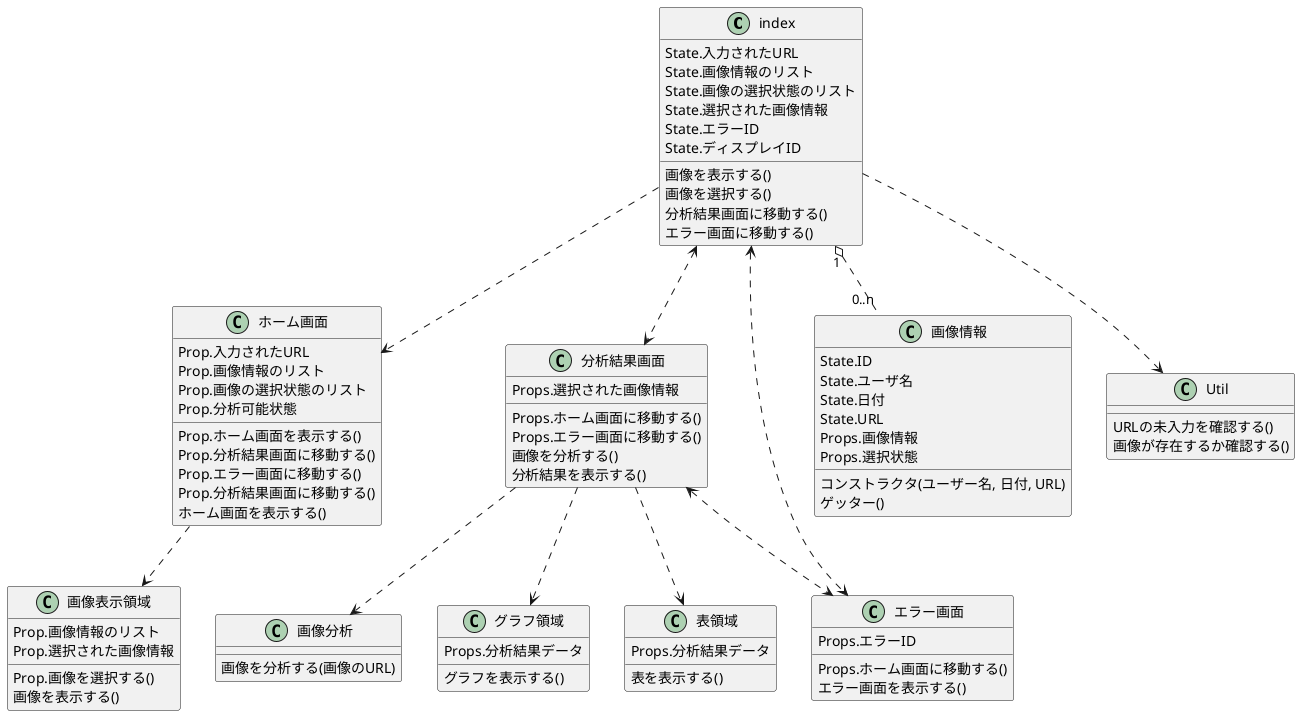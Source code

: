 @startuml Face Emotion

class index {
    State.入力されたURL
    State.画像情報のリスト
    State.画像の選択状態のリスト
    State.選択された画像情報
    State.エラーID
    State.ディスプレイID
    画像を表示する()
    画像を選択する()
    分析結果画面に移動する()
    エラー画面に移動する()
}


class ホーム画面 {
    Prop.入力されたURL
    Prop.画像情報のリスト
    Prop.画像の選択状態のリスト
    Prop.分析可能状態
    Prop.ホーム画面を表示する()
    Prop.分析結果画面に移動する()
    Prop.エラー画面に移動する()
    Prop.分析結果画面に移動する()
    ホーム画面を表示する()
}

class 画像表示領域 {
    Prop.画像情報のリスト
    Prop.選択された画像情報
    Prop.画像を選択する()
    画像を表示する()
}

class 分析結果画面 {
    Props.選択された画像情報
    Props.ホーム画面に移動する()
    Props.エラー画面に移動する()
    画像を分析する()
    分析結果を表示する()
}

class 画像分析 {
    画像を分析する(画像のURL)
}

class グラフ領域 {
    Props.分析結果データ
    グラフを表示する()
}

class 表領域 {
    Props.分析結果データ
    表を表示する()
}

class エラー画面 {
    Props.エラーID
    Props.ホーム画面に移動する()
    エラー画面を表示する()
}

class 画像情報 {
    State.ID
    State.ユーザ名
    State.日付
    State.URL
    Props.画像情報
    Props.選択状態
    コンストラクタ(ユーザー名, 日付, URL)
    ゲッター()
}

class Util {
    URLの未入力を確認する()
    画像が存在するか確認する()
}

index "1" o.. "0..n" 画像情報
index ..> ホーム画面
index ..> Util
index <..> エラー画面
index <..> 分析結果画面
ホーム画面 ..> 画像表示領域
分析結果画面 ..> 画像分析
分析結果画面 ..> グラフ領域
分析結果画面 ..> 表領域
分析結果画面 <..> エラー画面

@enduml